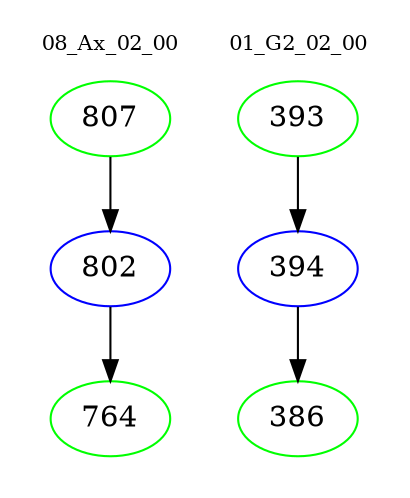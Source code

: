 digraph{
subgraph cluster_0 {
color = white
label = "08_Ax_02_00";
fontsize=10;
T0_807 [label="807", color="green"]
T0_807 -> T0_802 [color="black"]
T0_802 [label="802", color="blue"]
T0_802 -> T0_764 [color="black"]
T0_764 [label="764", color="green"]
}
subgraph cluster_1 {
color = white
label = "01_G2_02_00";
fontsize=10;
T1_393 [label="393", color="green"]
T1_393 -> T1_394 [color="black"]
T1_394 [label="394", color="blue"]
T1_394 -> T1_386 [color="black"]
T1_386 [label="386", color="green"]
}
}
